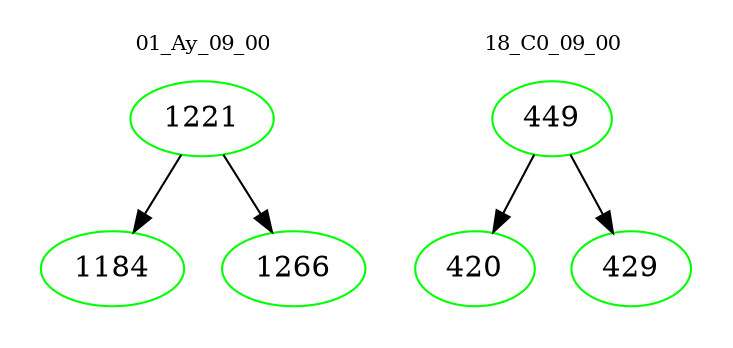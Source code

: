 digraph{
subgraph cluster_0 {
color = white
label = "01_Ay_09_00";
fontsize=10;
T0_1221 [label="1221", color="green"]
T0_1221 -> T0_1184 [color="black"]
T0_1184 [label="1184", color="green"]
T0_1221 -> T0_1266 [color="black"]
T0_1266 [label="1266", color="green"]
}
subgraph cluster_1 {
color = white
label = "18_C0_09_00";
fontsize=10;
T1_449 [label="449", color="green"]
T1_449 -> T1_420 [color="black"]
T1_420 [label="420", color="green"]
T1_449 -> T1_429 [color="black"]
T1_429 [label="429", color="green"]
}
}
